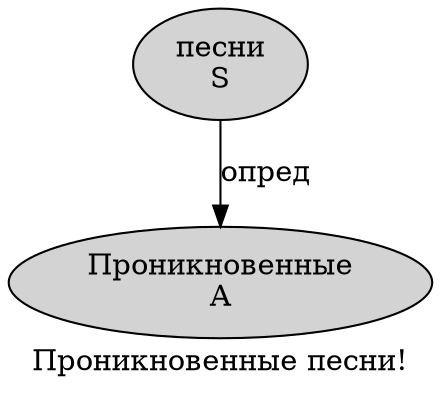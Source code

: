 digraph SENTENCE_768 {
	graph [label="Проникновенные песни!"]
	node [style=filled]
		0 [label="Проникновенные
A" color="" fillcolor=lightgray penwidth=1 shape=ellipse]
		1 [label="песни
S" color="" fillcolor=lightgray penwidth=1 shape=ellipse]
			1 -> 0 [label="опред"]
}